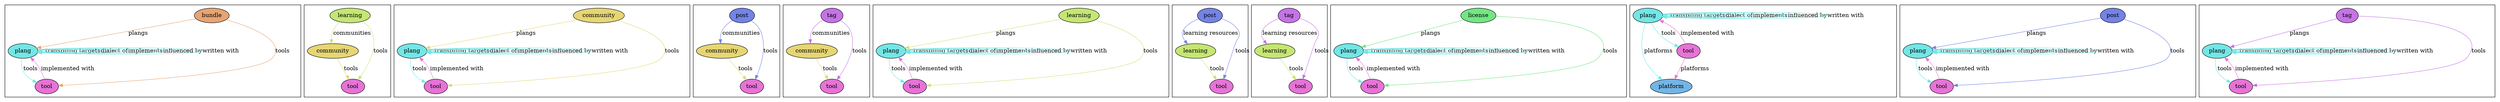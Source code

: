 digraph tool {

subgraph cluster289 {
      bundle290 [label="bundle", style=filled, fillcolor="0.071 0.5 0.9", fontcolor="black"];
  plang290 [label="plang", style=filled, fillcolor="0.5 0.5 0.9", fontcolor="black"];
  tool290 [label="tool", style=filled, fillcolor="0.857 0.5 0.9", fontcolor="black"];
      plang290 -> tool290 [label="tools" color="0.5 0.5 0.9"];
  plang290 -> plang290 [label="transpiling targets" color="0.5 0.5 0.9"];
  plang290 -> plang290 [label="dialect of" color="0.5 0.5 0.9"];
  plang290 -> plang290 [label="implements" color="0.5 0.5 0.9"];
  plang290 -> plang290 [label="influenced by" color="0.5 0.5 0.9"];
  plang290 -> plang290 [label="written with" color="0.5 0.5 0.9"];
  bundle290 -> plang290 [label="plangs" color="0.071 0.5 0.9"];
  tool290 -> plang290 [label="implemented with" color="0.857 0.5 0.9"];
  bundle290 -> tool290 [label="tools" color="0.071 0.5 0.9"];
    }

subgraph cluster291 {
      community292 [label="community", style=filled, fillcolor="0.143 0.5 0.9", fontcolor="black"];
  learning292 [label="learning", style=filled, fillcolor="0.214 0.5 0.9", fontcolor="black"];
  tool292 [label="tool", style=filled, fillcolor="0.857 0.5 0.9", fontcolor="black"];
      community292 -> tool292 [label="tools" color="0.143 0.5 0.9"];
  learning292 -> community292 [label="communities" color="0.214 0.5 0.9"];
  learning292 -> tool292 [label="tools" color="0.214 0.5 0.9"];
    }

subgraph cluster293 {
      community294 [label="community", style=filled, fillcolor="0.143 0.5 0.9", fontcolor="black"];
  plang294 [label="plang", style=filled, fillcolor="0.5 0.5 0.9", fontcolor="black"];
  tool294 [label="tool", style=filled, fillcolor="0.857 0.5 0.9", fontcolor="black"];
      plang294 -> tool294 [label="tools" color="0.5 0.5 0.9"];
  plang294 -> plang294 [label="transpiling targets" color="0.5 0.5 0.9"];
  plang294 -> plang294 [label="dialect of" color="0.5 0.5 0.9"];
  plang294 -> plang294 [label="implements" color="0.5 0.5 0.9"];
  plang294 -> plang294 [label="influenced by" color="0.5 0.5 0.9"];
  plang294 -> plang294 [label="written with" color="0.5 0.5 0.9"];
  tool294 -> plang294 [label="implemented with" color="0.857 0.5 0.9"];
  community294 -> plang294 [label="plangs" color="0.143 0.5 0.9"];
  community294 -> tool294 [label="tools" color="0.143 0.5 0.9"];
    }

subgraph cluster295 {
      community296 [label="community", style=filled, fillcolor="0.143 0.5 0.9", fontcolor="black"];
  post296 [label="post", style=filled, fillcolor="0.643 0.5 0.9", fontcolor="black"];
  tool296 [label="tool", style=filled, fillcolor="0.857 0.5 0.9", fontcolor="black"];
      post296 -> community296 [label="communities" color="0.643 0.5 0.9"];
  post296 -> tool296 [label="tools" color="0.643 0.5 0.9"];
  community296 -> tool296 [label="tools" color="0.143 0.5 0.9"];
    }

subgraph cluster297 {
      community298 [label="community", style=filled, fillcolor="0.143 0.5 0.9", fontcolor="black"];
  tag298 [label="tag", style=filled, fillcolor="0.786 0.5 0.9", fontcolor="black"];
  tool298 [label="tool", style=filled, fillcolor="0.857 0.5 0.9", fontcolor="black"];
      tag298 -> community298 [label="communities" color="0.786 0.5 0.9"];
  tag298 -> tool298 [label="tools" color="0.786 0.5 0.9"];
  community298 -> tool298 [label="tools" color="0.143 0.5 0.9"];
    }

subgraph cluster299 {
      learning300 [label="learning", style=filled, fillcolor="0.214 0.5 0.9", fontcolor="black"];
  plang300 [label="plang", style=filled, fillcolor="0.5 0.5 0.9", fontcolor="black"];
  tool300 [label="tool", style=filled, fillcolor="0.857 0.5 0.9", fontcolor="black"];
      plang300 -> tool300 [label="tools" color="0.5 0.5 0.9"];
  plang300 -> plang300 [label="transpiling targets" color="0.5 0.5 0.9"];
  plang300 -> plang300 [label="dialect of" color="0.5 0.5 0.9"];
  plang300 -> plang300 [label="implements" color="0.5 0.5 0.9"];
  plang300 -> plang300 [label="influenced by" color="0.5 0.5 0.9"];
  plang300 -> plang300 [label="written with" color="0.5 0.5 0.9"];
  tool300 -> plang300 [label="implemented with" color="0.857 0.5 0.9"];
  learning300 -> plang300 [label="plangs" color="0.214 0.5 0.9"];
  learning300 -> tool300 [label="tools" color="0.214 0.5 0.9"];
    }

subgraph cluster301 {
      learning302 [label="learning", style=filled, fillcolor="0.214 0.5 0.9", fontcolor="black"];
  post302 [label="post", style=filled, fillcolor="0.643 0.5 0.9", fontcolor="black"];
  tool302 [label="tool", style=filled, fillcolor="0.857 0.5 0.9", fontcolor="black"];
      post302 -> learning302 [label="learning resources" color="0.643 0.5 0.9"];
  post302 -> tool302 [label="tools" color="0.643 0.5 0.9"];
  learning302 -> tool302 [label="tools" color="0.214 0.5 0.9"];
    }

subgraph cluster303 {
      learning304 [label="learning", style=filled, fillcolor="0.214 0.5 0.9", fontcolor="black"];
  tag304 [label="tag", style=filled, fillcolor="0.786 0.5 0.9", fontcolor="black"];
  tool304 [label="tool", style=filled, fillcolor="0.857 0.5 0.9", fontcolor="black"];
      tag304 -> learning304 [label="learning resources" color="0.786 0.5 0.9"];
  tag304 -> tool304 [label="tools" color="0.786 0.5 0.9"];
  learning304 -> tool304 [label="tools" color="0.214 0.5 0.9"];
    }

subgraph cluster305 {
      license306 [label="license", style=filled, fillcolor="0.357 0.5 0.9", fontcolor="black"];
  plang306 [label="plang", style=filled, fillcolor="0.5 0.5 0.9", fontcolor="black"];
  tool306 [label="tool", style=filled, fillcolor="0.857 0.5 0.9", fontcolor="black"];
      plang306 -> tool306 [label="tools" color="0.5 0.5 0.9"];
  plang306 -> plang306 [label="transpiling targets" color="0.5 0.5 0.9"];
  plang306 -> plang306 [label="dialect of" color="0.5 0.5 0.9"];
  plang306 -> plang306 [label="implements" color="0.5 0.5 0.9"];
  plang306 -> plang306 [label="influenced by" color="0.5 0.5 0.9"];
  plang306 -> plang306 [label="written with" color="0.5 0.5 0.9"];
  license306 -> plang306 [label="plangs" color="0.357 0.5 0.9"];
  tool306 -> plang306 [label="implemented with" color="0.857 0.5 0.9"];
  license306 -> tool306 [label="tools" color="0.357 0.5 0.9"];
    }

subgraph cluster307 {
      plang308 [label="plang", style=filled, fillcolor="0.5 0.5 0.9", fontcolor="black"];
  platform308 [label="platform", style=filled, fillcolor="0.571 0.5 0.9", fontcolor="black"];
  tool308 [label="tool", style=filled, fillcolor="0.857 0.5 0.9", fontcolor="black"];
      plang308 -> platform308 [label="platforms" color="0.5 0.5 0.9"];
  plang308 -> tool308 [label="tools" color="0.5 0.5 0.9"];
  plang308 -> plang308 [label="transpiling targets" color="0.5 0.5 0.9"];
  plang308 -> plang308 [label="dialect of" color="0.5 0.5 0.9"];
  plang308 -> plang308 [label="implements" color="0.5 0.5 0.9"];
  plang308 -> plang308 [label="influenced by" color="0.5 0.5 0.9"];
  plang308 -> plang308 [label="written with" color="0.5 0.5 0.9"];
  tool308 -> plang308 [label="implemented with" color="0.857 0.5 0.9"];
  tool308 -> platform308 [label="platforms" color="0.857 0.5 0.9"];
    }

subgraph cluster309 {
      plang310 [label="plang", style=filled, fillcolor="0.5 0.5 0.9", fontcolor="black"];
  post310 [label="post", style=filled, fillcolor="0.643 0.5 0.9", fontcolor="black"];
  tool310 [label="tool", style=filled, fillcolor="0.857 0.5 0.9", fontcolor="black"];
      plang310 -> tool310 [label="tools" color="0.5 0.5 0.9"];
  plang310 -> plang310 [label="transpiling targets" color="0.5 0.5 0.9"];
  plang310 -> plang310 [label="dialect of" color="0.5 0.5 0.9"];
  plang310 -> plang310 [label="implements" color="0.5 0.5 0.9"];
  plang310 -> plang310 [label="influenced by" color="0.5 0.5 0.9"];
  plang310 -> plang310 [label="written with" color="0.5 0.5 0.9"];
  tool310 -> plang310 [label="implemented with" color="0.857 0.5 0.9"];
  post310 -> plang310 [label="plangs" color="0.643 0.5 0.9"];
  post310 -> tool310 [label="tools" color="0.643 0.5 0.9"];
    }

subgraph cluster311 {
      plang312 [label="plang", style=filled, fillcolor="0.5 0.5 0.9", fontcolor="black"];
  tag312 [label="tag", style=filled, fillcolor="0.786 0.5 0.9", fontcolor="black"];
  tool312 [label="tool", style=filled, fillcolor="0.857 0.5 0.9", fontcolor="black"];
      plang312 -> tool312 [label="tools" color="0.5 0.5 0.9"];
  plang312 -> plang312 [label="transpiling targets" color="0.5 0.5 0.9"];
  plang312 -> plang312 [label="dialect of" color="0.5 0.5 0.9"];
  plang312 -> plang312 [label="implements" color="0.5 0.5 0.9"];
  plang312 -> plang312 [label="influenced by" color="0.5 0.5 0.9"];
  plang312 -> plang312 [label="written with" color="0.5 0.5 0.9"];
  tool312 -> plang312 [label="implemented with" color="0.857 0.5 0.9"];
  tag312 -> plang312 [label="plangs" color="0.786 0.5 0.9"];
  tag312 -> tool312 [label="tools" color="0.786 0.5 0.9"];
    }
}